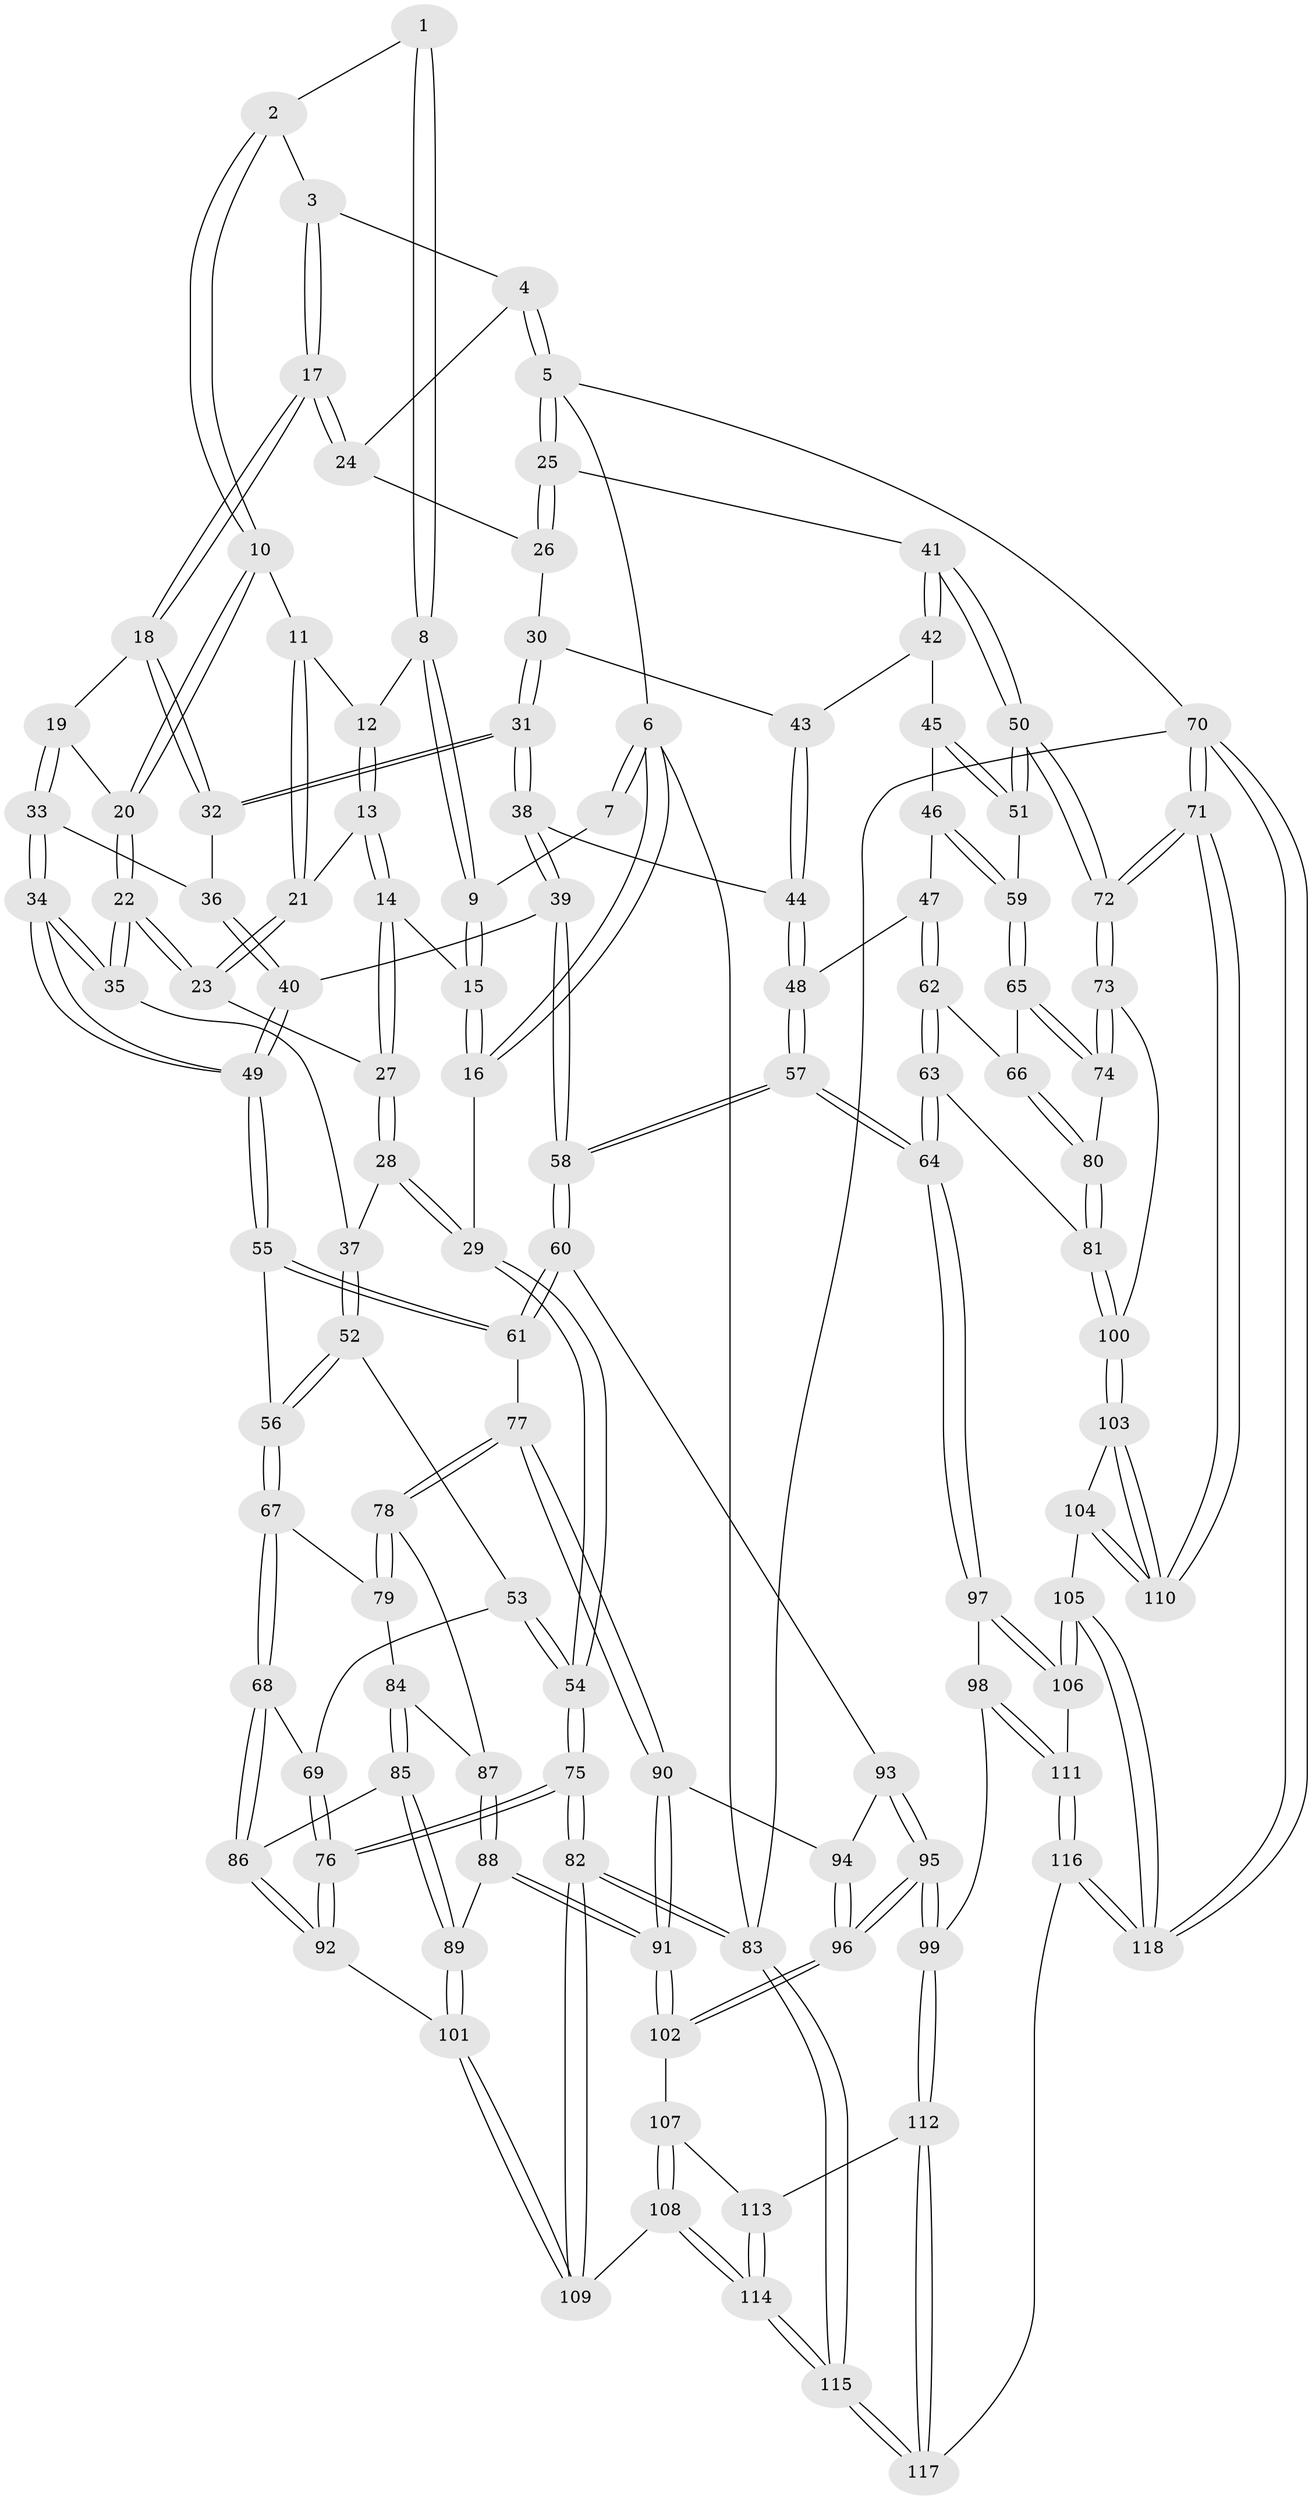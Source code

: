 // coarse degree distribution, {3: 0.12857142857142856, 4: 0.4714285714285714, 6: 0.02857142857142857, 8: 0.014285714285714285, 5: 0.35714285714285715}
// Generated by graph-tools (version 1.1) at 2025/52/02/27/25 19:52:37]
// undirected, 118 vertices, 292 edges
graph export_dot {
graph [start="1"]
  node [color=gray90,style=filled];
  1 [pos="+0.14451375181902626+0"];
  2 [pos="+0.32841541379685274+0"];
  3 [pos="+0.6270978620642094+0"];
  4 [pos="+1+0"];
  5 [pos="+1+0"];
  6 [pos="+0+0"];
  7 [pos="+0.07913448815473133+0"];
  8 [pos="+0.09944685253189635+0.06380127231589341"];
  9 [pos="+0.05903685787792565+0.06497802538023252"];
  10 [pos="+0.2902481519553548+0.03367556602513067"];
  11 [pos="+0.27841844672211746+0.046870165825317216"];
  12 [pos="+0.12108264407636474+0.0697352187093578"];
  13 [pos="+0.10575142536268786+0.17401303134906354"];
  14 [pos="+0.07629002309465216+0.20770044334595464"];
  15 [pos="+0.031708374941016366+0.08092442970609871"];
  16 [pos="+0+0"];
  17 [pos="+0.6070265172216479+0.1564744244326499"];
  18 [pos="+0.5955962326192438+0.1825817556980754"];
  19 [pos="+0.4738066390998246+0.20483384647343833"];
  20 [pos="+0.3953699203416135+0.14312311348870002"];
  21 [pos="+0.260021281366064+0.09040970295115328"];
  22 [pos="+0.2730831268159205+0.2773914420654994"];
  23 [pos="+0.24100894845109017+0.224393794281546"];
  24 [pos="+0.7778030339035251+0.15322668393604447"];
  25 [pos="+1+0.2175364979766509"];
  26 [pos="+0.8600197874557461+0.2243849167720489"];
  27 [pos="+0.06806022020967926+0.24792292678022051"];
  28 [pos="+0.045362620454682444+0.2759529369732733"];
  29 [pos="+0+0.34539071147964573"];
  30 [pos="+0.7242473309226328+0.3176928405043582"];
  31 [pos="+0.6685132756391498+0.31958726441529944"];
  32 [pos="+0.6415027841847467+0.2846385339227304"];
  33 [pos="+0.35629245297674145+0.36903864504955686"];
  34 [pos="+0.3429391849859617+0.3820571985310974"];
  35 [pos="+0.3139978261736941+0.3721388290941814"];
  36 [pos="+0.5273355667444946+0.35693180904607336"];
  37 [pos="+0.18683919293200443+0.4073709125054114"];
  38 [pos="+0.6571194912241084+0.4089358262122891"];
  39 [pos="+0.5769749147484476+0.4847976659745972"];
  40 [pos="+0.5109504644175922+0.4768494531989784"];
  41 [pos="+1+0.24759474931833125"];
  42 [pos="+0.8749889648924538+0.4014581249256034"];
  43 [pos="+0.8448225546458155+0.3891138623185798"];
  44 [pos="+0.7183010715466883+0.46902724746872226"];
  45 [pos="+0.854991964467209+0.45563917442955176"];
  46 [pos="+0.8272551453644713+0.5036554625616482"];
  47 [pos="+0.7832809079697175+0.5149798057909448"];
  48 [pos="+0.7436375725534702+0.502457426083816"];
  49 [pos="+0.3921573735116085+0.4841050939733148"];
  50 [pos="+1+0.502881524401667"];
  51 [pos="+0.9735477768641653+0.541337080344029"];
  52 [pos="+0.1426447966602095+0.48369935307013046"];
  53 [pos="+0.13028396116610813+0.49125345472207455"];
  54 [pos="+0+0.4380336082043168"];
  55 [pos="+0.3855343627402461+0.51646323840836"];
  56 [pos="+0.22942357682422942+0.5684026647787819"];
  57 [pos="+0.6313453513176832+0.6571405445397629"];
  58 [pos="+0.6219430971797952+0.6513799216970413"];
  59 [pos="+0.8895073424949099+0.570076979345455"];
  60 [pos="+0.5850212278775537+0.6544811946867561"];
  61 [pos="+0.39789411010663733+0.5986332062992017"];
  62 [pos="+0.7834436923833258+0.6100350658589431"];
  63 [pos="+0.6805964908538982+0.6893244649674382"];
  64 [pos="+0.6608349298751802+0.6934007745795817"];
  65 [pos="+0.8885195222498522+0.5736146365690205"];
  66 [pos="+0.8166494018938879+0.6195726404779152"];
  67 [pos="+0.2209931485615884+0.6079164159421943"];
  68 [pos="+0.16080531882010685+0.6554793458813217"];
  69 [pos="+0.10805845245394677+0.5753350831672543"];
  70 [pos="+1+1"];
  71 [pos="+1+0.9628597320066039"];
  72 [pos="+1+0.6394847812941934"];
  73 [pos="+1+0.672828323394551"];
  74 [pos="+0.9025761650706424+0.643992074258374"];
  75 [pos="+0+0.7170085695713364"];
  76 [pos="+0+0.7079942514166788"];
  77 [pos="+0.38997614276588116+0.6180550839100116"];
  78 [pos="+0.3093964401177857+0.650048112436521"];
  79 [pos="+0.26140532988892523+0.6379369965510852"];
  80 [pos="+0.8582136079314923+0.7005203767042896"];
  81 [pos="+0.8530078188977855+0.7230221982870596"];
  82 [pos="+0+0.9531013379503169"];
  83 [pos="+0+1"];
  84 [pos="+0.24060675848502194+0.6747268905246341"];
  85 [pos="+0.19487149049940541+0.7105443033008114"];
  86 [pos="+0.1576735672408468+0.6770524765301507"];
  87 [pos="+0.286887770577075+0.6881557448762421"];
  88 [pos="+0.2645377164460292+0.7507026838187789"];
  89 [pos="+0.2232597655292203+0.753609649313597"];
  90 [pos="+0.3986090005046336+0.7021583356230602"];
  91 [pos="+0.3838157623666763+0.806660839282253"];
  92 [pos="+0.07238280345128717+0.7202437724301288"];
  93 [pos="+0.5392029811453793+0.6933079121793716"];
  94 [pos="+0.4949800979059691+0.7113124775162147"];
  95 [pos="+0.46806709999904206+0.853021422276691"];
  96 [pos="+0.4592262695163591+0.8478488361578053"];
  97 [pos="+0.656682900263105+0.7645126214242053"];
  98 [pos="+0.5698978689304048+0.8384814544546987"];
  99 [pos="+0.4736119765772914+0.857479153518303"];
  100 [pos="+0.882430255465291+0.7778978681076538"];
  101 [pos="+0.16876134549444438+0.8530360759398192"];
  102 [pos="+0.3870543554778924+0.814650760102777"];
  103 [pos="+0.8814717501166345+0.7861934570793938"];
  104 [pos="+0.8097772038975741+0.9049259149180157"];
  105 [pos="+0.8036385868587348+0.9107625974636611"];
  106 [pos="+0.7892482624206373+0.9038388821633871"];
  107 [pos="+0.35636652992290013+0.8447215025163414"];
  108 [pos="+0.18708812524909704+0.8790284376069187"];
  109 [pos="+0.16863988603672014+0.8545925813406917"];
  110 [pos="+1+0.9008682758798284"];
  111 [pos="+0.629013138167909+0.9450403145672914"];
  112 [pos="+0.47905708959124776+1"];
  113 [pos="+0.3368075210756907+0.9058821101498548"];
  114 [pos="+0.2243941092972411+1"];
  115 [pos="+0.21233743755914516+1"];
  116 [pos="+0.49971892607915436+1"];
  117 [pos="+0.4943719688104329+1"];
  118 [pos="+0.8748872368986718+1"];
  1 -- 2;
  1 -- 8;
  1 -- 8;
  2 -- 3;
  2 -- 10;
  2 -- 10;
  3 -- 4;
  3 -- 17;
  3 -- 17;
  4 -- 5;
  4 -- 5;
  4 -- 24;
  5 -- 6;
  5 -- 25;
  5 -- 25;
  5 -- 70;
  6 -- 7;
  6 -- 7;
  6 -- 16;
  6 -- 16;
  6 -- 83;
  7 -- 9;
  8 -- 9;
  8 -- 9;
  8 -- 12;
  9 -- 15;
  9 -- 15;
  10 -- 11;
  10 -- 20;
  10 -- 20;
  11 -- 12;
  11 -- 21;
  11 -- 21;
  12 -- 13;
  12 -- 13;
  13 -- 14;
  13 -- 14;
  13 -- 21;
  14 -- 15;
  14 -- 27;
  14 -- 27;
  15 -- 16;
  15 -- 16;
  16 -- 29;
  17 -- 18;
  17 -- 18;
  17 -- 24;
  17 -- 24;
  18 -- 19;
  18 -- 32;
  18 -- 32;
  19 -- 20;
  19 -- 33;
  19 -- 33;
  20 -- 22;
  20 -- 22;
  21 -- 23;
  21 -- 23;
  22 -- 23;
  22 -- 23;
  22 -- 35;
  22 -- 35;
  23 -- 27;
  24 -- 26;
  25 -- 26;
  25 -- 26;
  25 -- 41;
  26 -- 30;
  27 -- 28;
  27 -- 28;
  28 -- 29;
  28 -- 29;
  28 -- 37;
  29 -- 54;
  29 -- 54;
  30 -- 31;
  30 -- 31;
  30 -- 43;
  31 -- 32;
  31 -- 32;
  31 -- 38;
  31 -- 38;
  32 -- 36;
  33 -- 34;
  33 -- 34;
  33 -- 36;
  34 -- 35;
  34 -- 35;
  34 -- 49;
  34 -- 49;
  35 -- 37;
  36 -- 40;
  36 -- 40;
  37 -- 52;
  37 -- 52;
  38 -- 39;
  38 -- 39;
  38 -- 44;
  39 -- 40;
  39 -- 58;
  39 -- 58;
  40 -- 49;
  40 -- 49;
  41 -- 42;
  41 -- 42;
  41 -- 50;
  41 -- 50;
  42 -- 43;
  42 -- 45;
  43 -- 44;
  43 -- 44;
  44 -- 48;
  44 -- 48;
  45 -- 46;
  45 -- 51;
  45 -- 51;
  46 -- 47;
  46 -- 59;
  46 -- 59;
  47 -- 48;
  47 -- 62;
  47 -- 62;
  48 -- 57;
  48 -- 57;
  49 -- 55;
  49 -- 55;
  50 -- 51;
  50 -- 51;
  50 -- 72;
  50 -- 72;
  51 -- 59;
  52 -- 53;
  52 -- 56;
  52 -- 56;
  53 -- 54;
  53 -- 54;
  53 -- 69;
  54 -- 75;
  54 -- 75;
  55 -- 56;
  55 -- 61;
  55 -- 61;
  56 -- 67;
  56 -- 67;
  57 -- 58;
  57 -- 58;
  57 -- 64;
  57 -- 64;
  58 -- 60;
  58 -- 60;
  59 -- 65;
  59 -- 65;
  60 -- 61;
  60 -- 61;
  60 -- 93;
  61 -- 77;
  62 -- 63;
  62 -- 63;
  62 -- 66;
  63 -- 64;
  63 -- 64;
  63 -- 81;
  64 -- 97;
  64 -- 97;
  65 -- 66;
  65 -- 74;
  65 -- 74;
  66 -- 80;
  66 -- 80;
  67 -- 68;
  67 -- 68;
  67 -- 79;
  68 -- 69;
  68 -- 86;
  68 -- 86;
  69 -- 76;
  69 -- 76;
  70 -- 71;
  70 -- 71;
  70 -- 118;
  70 -- 118;
  70 -- 83;
  71 -- 72;
  71 -- 72;
  71 -- 110;
  71 -- 110;
  72 -- 73;
  72 -- 73;
  73 -- 74;
  73 -- 74;
  73 -- 100;
  74 -- 80;
  75 -- 76;
  75 -- 76;
  75 -- 82;
  75 -- 82;
  76 -- 92;
  76 -- 92;
  77 -- 78;
  77 -- 78;
  77 -- 90;
  77 -- 90;
  78 -- 79;
  78 -- 79;
  78 -- 87;
  79 -- 84;
  80 -- 81;
  80 -- 81;
  81 -- 100;
  81 -- 100;
  82 -- 83;
  82 -- 83;
  82 -- 109;
  82 -- 109;
  83 -- 115;
  83 -- 115;
  84 -- 85;
  84 -- 85;
  84 -- 87;
  85 -- 86;
  85 -- 89;
  85 -- 89;
  86 -- 92;
  86 -- 92;
  87 -- 88;
  87 -- 88;
  88 -- 89;
  88 -- 91;
  88 -- 91;
  89 -- 101;
  89 -- 101;
  90 -- 91;
  90 -- 91;
  90 -- 94;
  91 -- 102;
  91 -- 102;
  92 -- 101;
  93 -- 94;
  93 -- 95;
  93 -- 95;
  94 -- 96;
  94 -- 96;
  95 -- 96;
  95 -- 96;
  95 -- 99;
  95 -- 99;
  96 -- 102;
  96 -- 102;
  97 -- 98;
  97 -- 106;
  97 -- 106;
  98 -- 99;
  98 -- 111;
  98 -- 111;
  99 -- 112;
  99 -- 112;
  100 -- 103;
  100 -- 103;
  101 -- 109;
  101 -- 109;
  102 -- 107;
  103 -- 104;
  103 -- 110;
  103 -- 110;
  104 -- 105;
  104 -- 110;
  104 -- 110;
  105 -- 106;
  105 -- 106;
  105 -- 118;
  105 -- 118;
  106 -- 111;
  107 -- 108;
  107 -- 108;
  107 -- 113;
  108 -- 109;
  108 -- 114;
  108 -- 114;
  111 -- 116;
  111 -- 116;
  112 -- 113;
  112 -- 117;
  112 -- 117;
  113 -- 114;
  113 -- 114;
  114 -- 115;
  114 -- 115;
  115 -- 117;
  115 -- 117;
  116 -- 117;
  116 -- 118;
  116 -- 118;
}
